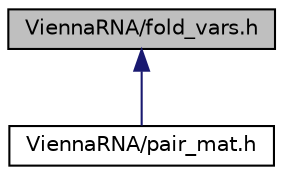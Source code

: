 digraph "ViennaRNA/fold_vars.h"
{
 // INTERACTIVE_SVG=YES
 // LATEX_PDF_SIZE
  bgcolor="transparent";
  edge [fontname="Helvetica",fontsize="10",labelfontname="Helvetica",labelfontsize="10"];
  node [fontname="Helvetica",fontsize="10",shape=record];
  Node17 [label="ViennaRNA/fold_vars.h",height=0.2,width=0.4,color="black", fillcolor="grey75", style="filled", fontcolor="black",tooltip="Here all all declarations of the global variables used throughout RNAlib."];
  Node17 -> Node18 [dir="back",color="midnightblue",fontsize="10",style="solid"];
  Node18 [label="ViennaRNA/pair_mat.h",height=0.2,width=0.4,color="black",URL="$pair__mat_8h_source.html",tooltip=" "];
}
